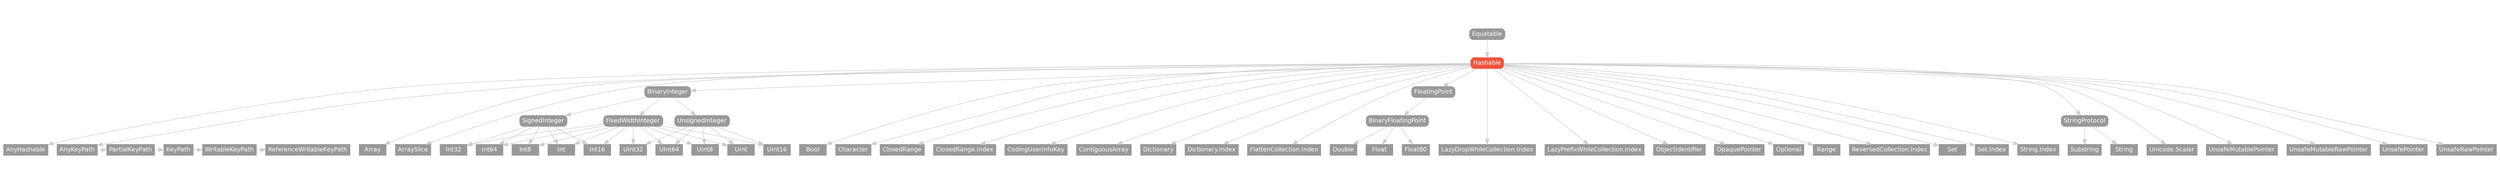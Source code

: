 strict digraph "Hashable - Type Hierarchy - SwiftDoc.org" {
    pad="0.1,0.8"
    node [shape=box, style="filled,rounded", color="#999999", fillcolor="#999999", fontcolor=white, fontname=Helvetica, fontnames="Helvetica,sansserif", fontsize=12, margin="0.07,0.05", height="0.3"]
    edge [color="#cccccc"]
    "AnyHashable" [URL="/type/AnyHashable/hierarchy/", style=filled]
    "AnyKeyPath" [URL="/type/AnyKeyPath/hierarchy/", style=filled]
    "Array" [URL="/type/Array/hierarchy/", style=filled]
    "ArraySlice" [URL="/type/ArraySlice/hierarchy/", style=filled]
    "BinaryFloatingPoint" [URL="/protocol/BinaryFloatingPoint/hierarchy/"]
    "BinaryInteger" [URL="/protocol/BinaryInteger/hierarchy/"]
    "Bool" [URL="/type/Bool/hierarchy/", style=filled]
    "Character" [URL="/type/Character/hierarchy/", style=filled]
    "ClosedRange" [URL="/type/ClosedRange/hierarchy/", style=filled]
    "ClosedRange.Index" [URL="/type/ClosedRange.Index/hierarchy/", style=filled]
    "CodingUserInfoKey" [URL="/type/CodingUserInfoKey/hierarchy/", style=filled]
    "ContiguousArray" [URL="/type/ContiguousArray/hierarchy/", style=filled]
    "Dictionary" [URL="/type/Dictionary/hierarchy/", style=filled]
    "Dictionary.Index" [URL="/type/Dictionary.Index/hierarchy/", style=filled]
    "Double" [URL="/type/Double/hierarchy/", style=filled]
    "Equatable" [URL="/protocol/Equatable/hierarchy/"]
    "FixedWidthInteger" [URL="/protocol/FixedWidthInteger/hierarchy/"]
    "FlattenCollection.Index" [URL="/type/FlattenCollection.Index/hierarchy/", style=filled]
    "Float" [URL="/type/Float/hierarchy/", style=filled]
    "Float80" [URL="/type/Float80/hierarchy/", style=filled]
    "FloatingPoint" [URL="/protocol/FloatingPoint/hierarchy/"]
    "Hashable" [URL="/protocol/Hashable/", style="filled,rounded", fillcolor="#ee543d", color="#ee543d"]
    "Int" [URL="/type/Int/hierarchy/", style=filled]
    "Int16" [URL="/type/Int16/hierarchy/", style=filled]
    "Int32" [URL="/type/Int32/hierarchy/", style=filled]
    "Int64" [URL="/type/Int64/hierarchy/", style=filled]
    "Int8" [URL="/type/Int8/hierarchy/", style=filled]
    "KeyPath" [URL="/type/KeyPath/hierarchy/", style=filled]
    "LazyDropWhileCollection.Index" [URL="/type/LazyDropWhileCollection.Index/hierarchy/", style=filled]
    "LazyPrefixWhileCollection.Index" [URL="/type/LazyPrefixWhileCollection.Index/hierarchy/", style=filled]
    "ObjectIdentifier" [URL="/type/ObjectIdentifier/hierarchy/", style=filled]
    "OpaquePointer" [URL="/type/OpaquePointer/hierarchy/", style=filled]
    "Optional" [URL="/type/Optional/hierarchy/", style=filled]
    "PartialKeyPath" [URL="/type/PartialKeyPath/hierarchy/", style=filled]
    "Range" [URL="/type/Range/hierarchy/", style=filled]
    "ReferenceWritableKeyPath" [URL="/type/ReferenceWritableKeyPath/hierarchy/", style=filled]
    "ReversedCollection.Index" [URL="/type/ReversedCollection.Index/hierarchy/", style=filled]
    "Set" [URL="/type/Set/hierarchy/", style=filled]
    "Set.Index" [URL="/type/Set.Index/hierarchy/", style=filled]
    "SignedInteger" [URL="/protocol/SignedInteger/hierarchy/"]
    "String" [URL="/type/String/hierarchy/", style=filled]
    "String.Index" [URL="/type/String.Index/hierarchy/", style=filled]
    "StringProtocol" [URL="/protocol/StringProtocol/hierarchy/"]
    "Substring" [URL="/type/Substring/hierarchy/", style=filled]
    "UInt" [URL="/type/UInt/hierarchy/", style=filled]
    "UInt16" [URL="/type/UInt16/hierarchy/", style=filled]
    "UInt32" [URL="/type/UInt32/hierarchy/", style=filled]
    "UInt64" [URL="/type/UInt64/hierarchy/", style=filled]
    "UInt8" [URL="/type/UInt8/hierarchy/", style=filled]
    "Unicode.Scalar" [URL="/type/Unicode.Scalar/hierarchy/", style=filled]
    "UnsafeMutablePointer" [URL="/type/UnsafeMutablePointer/hierarchy/", style=filled]
    "UnsafeMutableRawPointer" [URL="/type/UnsafeMutableRawPointer/hierarchy/", style=filled]
    "UnsafePointer" [URL="/type/UnsafePointer/hierarchy/", style=filled]
    "UnsafeRawPointer" [URL="/type/UnsafeRawPointer/hierarchy/", style=filled]
    "UnsignedInteger" [URL="/protocol/UnsignedInteger/hierarchy/"]
    "WritableKeyPath" [URL="/type/WritableKeyPath/hierarchy/", style=filled]    "Hashable" -> "AnyHashable"
    "Hashable" -> "AnyKeyPath"
    "Hashable" -> "Array"
    "Hashable" -> "ArraySlice"
    "Hashable" -> "BinaryInteger"
    "Hashable" -> "Bool"
    "Hashable" -> "Character"
    "Hashable" -> "ClosedRange"
    "Hashable" -> "CodingUserInfoKey"
    "Hashable" -> "ContiguousArray"
    "Hashable" -> "Dictionary"
    "Hashable" -> "FloatingPoint"
    "Hashable" -> "ObjectIdentifier"
    "Hashable" -> "OpaquePointer"
    "Hashable" -> "Optional"
    "Hashable" -> "Range"
    "Hashable" -> "Set"
    "Hashable" -> "StringProtocol"
    "Hashable" -> "UnsafeMutablePointer"
    "Hashable" -> "UnsafeMutableRawPointer"
    "Hashable" -> "UnsafePointer"
    "Hashable" -> "UnsafeRawPointer"
    "Hashable" -> "ClosedRange.Index"
    "Hashable" -> "Dictionary.Index"
    "Hashable" -> "FlattenCollection.Index"
    "Hashable" -> "LazyDropWhileCollection.Index"
    "Hashable" -> "LazyPrefixWhileCollection.Index"
    "Hashable" -> "ReversedCollection.Index"
    "Hashable" -> "Set.Index"
    "Hashable" -> "String.Index"
    "Hashable" -> "Unicode.Scalar"
    "AnyKeyPath" -> "PartialKeyPath"
    "PartialKeyPath" -> "KeyPath"
    "KeyPath" -> "WritableKeyPath"
    "WritableKeyPath" -> "ReferenceWritableKeyPath"
    "BinaryInteger" -> "FixedWidthInteger"
    "BinaryInteger" -> "SignedInteger"
    "BinaryInteger" -> "UnsignedInteger"
    "FixedWidthInteger" -> "Int"
    "FixedWidthInteger" -> "Int16"
    "FixedWidthInteger" -> "Int32"
    "FixedWidthInteger" -> "Int64"
    "FixedWidthInteger" -> "Int8"
    "FixedWidthInteger" -> "UInt"
    "FixedWidthInteger" -> "UInt16"
    "FixedWidthInteger" -> "UInt32"
    "FixedWidthInteger" -> "UInt64"
    "FixedWidthInteger" -> "UInt8"
    "SignedInteger" -> "Int"
    "SignedInteger" -> "Int16"
    "SignedInteger" -> "Int32"
    "SignedInteger" -> "Int64"
    "SignedInteger" -> "Int8"
    "UnsignedInteger" -> "UInt"
    "UnsignedInteger" -> "UInt16"
    "UnsignedInteger" -> "UInt32"
    "UnsignedInteger" -> "UInt64"
    "UnsignedInteger" -> "UInt8"
    "FloatingPoint" -> "BinaryFloatingPoint"
    "BinaryFloatingPoint" -> "Double"
    "BinaryFloatingPoint" -> "Float"
    "BinaryFloatingPoint" -> "Float80"
    "StringProtocol" -> "String"
    "StringProtocol" -> "Substring"
    "Equatable" -> "Hashable"
    subgraph Types {
        rank = max; "AnyHashable"; "AnyKeyPath"; "Array"; "ArraySlice"; "Bool"; "Character"; "ClosedRange"; "CodingUserInfoKey"; "ContiguousArray"; "Dictionary"; "ObjectIdentifier"; "OpaquePointer"; "Optional"; "Range"; "Set"; "UnsafeMutablePointer"; "UnsafeMutableRawPointer"; "UnsafePointer"; "UnsafeRawPointer"; "ClosedRange.Index"; "Dictionary.Index"; "FlattenCollection.Index"; "LazyDropWhileCollection.Index"; "LazyPrefixWhileCollection.Index"; "ReversedCollection.Index"; "Set.Index"; "String.Index"; "Unicode.Scalar"; "PartialKeyPath"; "KeyPath"; "WritableKeyPath"; "ReferenceWritableKeyPath"; "Int"; "Int16"; "Int32"; "Int64"; "Int8"; "UInt"; "UInt16"; "UInt32"; "UInt64"; "UInt8"; "Double"; "Float"; "Float80"; "String"; "Substring";
    }
}